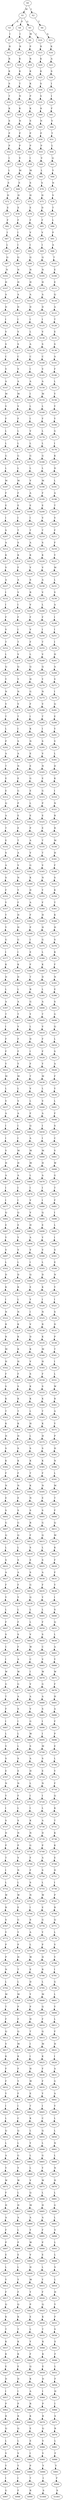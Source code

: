 strict digraph  {
	S0 -> S1 [ label = M ];
	S0 -> S2 [ label = I ];
	S1 -> S3 [ label = A ];
	S1 -> S4 [ label = P ];
	S1 -> S5 [ label = G ];
	S2 -> S6 [ label = T ];
	S3 -> S7 [ label = I ];
	S4 -> S8 [ label = I ];
	S5 -> S9 [ label = M ];
	S5 -> S10 [ label = I ];
	S6 -> S11 [ label = A ];
	S7 -> S12 [ label = R ];
	S8 -> S13 [ label = R ];
	S9 -> S14 [ label = P ];
	S10 -> S15 [ label = R ];
	S11 -> S16 [ label = K ];
	S12 -> S17 [ label = R ];
	S13 -> S18 [ label = K ];
	S14 -> S19 [ label = R ];
	S15 -> S20 [ label = K ];
	S16 -> S21 [ label = A ];
	S17 -> S22 [ label = K ];
	S18 -> S23 [ label = K ];
	S19 -> S24 [ label = K ];
	S20 -> S25 [ label = K ];
	S21 -> S26 [ label = S ];
	S22 -> S27 [ label = S ];
	S23 -> S28 [ label = T ];
	S24 -> S29 [ label = K ];
	S25 -> S30 [ label = S ];
	S26 -> S31 [ label = I ];
	S27 -> S32 [ label = T ];
	S28 -> S33 [ label = N ];
	S29 -> S34 [ label = P ];
	S30 -> S35 [ label = S ];
	S31 -> S36 [ label = I ];
	S32 -> S37 [ label = K ];
	S33 -> S38 [ label = K ];
	S34 -> S39 [ label = K ];
	S35 -> S40 [ label = K ];
	S36 -> S41 [ label = F ];
	S37 -> S42 [ label = S ];
	S38 -> S43 [ label = N ];
	S39 -> S44 [ label = S ];
	S40 -> S45 [ label = N ];
	S41 -> S46 [ label = V ];
	S42 -> S47 [ label = P ];
	S43 -> S48 [ label = P ];
	S44 -> S49 [ label = P ];
	S45 -> S50 [ label = P ];
	S46 -> S51 [ label = T ];
	S47 -> S52 [ label = P ];
	S48 -> S53 [ label = P ];
	S49 -> S54 [ label = P ];
	S50 -> S55 [ label = P ];
	S51 -> S56 [ label = L ];
	S52 -> S57 [ label = I ];
	S53 -> S58 [ label = V ];
	S54 -> S59 [ label = I ];
	S55 -> S60 [ label = V ];
	S56 -> S61 [ label = Q ];
	S57 -> S62 [ label = L ];
	S58 -> S63 [ label = M ];
	S59 -> S64 [ label = M ];
	S60 -> S65 [ label = L ];
	S61 -> S66 [ label = Y ];
	S62 -> S67 [ label = S ];
	S63 -> S68 [ label = S ];
	S64 -> S69 [ label = S ];
	S65 -> S70 [ label = S ];
	S66 -> S71 [ label = N ];
	S67 -> S72 [ label = H ];
	S68 -> S73 [ label = H ];
	S69 -> S74 [ label = H ];
	S70 -> S75 [ label = H ];
	S71 -> S76 [ label = V ];
	S72 -> S77 [ label = E ];
	S73 -> S78 [ label = E ];
	S74 -> S79 [ label = E ];
	S75 -> S80 [ label = D ];
	S76 -> S81 [ label = T ];
	S77 -> S82 [ label = F ];
	S78 -> S83 [ label = F ];
	S79 -> S84 [ label = F ];
	S80 -> S85 [ label = F ];
	S81 -> S86 [ label = L ];
	S82 -> S87 [ label = I ];
	S83 -> S88 [ label = I ];
	S84 -> S89 [ label = V ];
	S85 -> S90 [ label = V ];
	S86 -> S91 [ label = P ];
	S87 -> S92 [ label = L ];
	S88 -> S93 [ label = I ];
	S89 -> S94 [ label = I ];
	S90 -> S95 [ label = I ];
	S91 -> S96 [ label = A ];
	S92 -> S97 [ label = Q ];
	S93 -> S98 [ label = Q ];
	S94 -> S99 [ label = Q ];
	S95 -> S100 [ label = Q ];
	S96 -> S101 [ label = T ];
	S97 -> S102 [ label = N ];
	S98 -> S103 [ label = N ];
	S99 -> S104 [ label = N ];
	S100 -> S105 [ label = N ];
	S101 -> S106 [ label = E ];
	S102 -> S107 [ label = H ];
	S103 -> S108 [ label = H ];
	S104 -> S109 [ label = H ];
	S105 -> S110 [ label = H ];
	S106 -> S111 [ label = E ];
	S107 -> S112 [ label = A ];
	S108 -> S113 [ label = A ];
	S109 -> S114 [ label = A ];
	S110 -> S115 [ label = A ];
	S111 -> S116 [ label = Q ];
	S112 -> S117 [ label = D ];
	S113 -> S118 [ label = D ];
	S114 -> S119 [ label = D ];
	S115 -> S120 [ label = D ];
	S116 -> S121 [ label = A ];
	S117 -> S122 [ label = I ];
	S118 -> S123 [ label = I ];
	S119 -> S124 [ label = I ];
	S120 -> S125 [ label = I ];
	S121 -> S126 [ label = T ];
	S122 -> S127 [ label = V ];
	S123 -> S128 [ label = V ];
	S124 -> S129 [ label = L ];
	S125 -> S130 [ label = V ];
	S126 -> S131 [ label = E ];
	S127 -> S132 [ label = S ];
	S128 -> S133 [ label = S ];
	S129 -> S134 [ label = A ];
	S130 -> S135 [ label = S ];
	S131 -> S136 [ label = S ];
	S132 -> S137 [ label = C ];
	S133 -> S138 [ label = C ];
	S134 -> S139 [ label = C ];
	S135 -> S140 [ label = C ];
	S136 -> S141 [ label = A ];
	S137 -> S142 [ label = V ];
	S138 -> S143 [ label = V ];
	S139 -> S144 [ label = I ];
	S140 -> S145 [ label = V ];
	S141 -> S146 [ label = F ];
	S142 -> S147 [ label = A ];
	S143 -> S148 [ label = A ];
	S144 -> S149 [ label = A ];
	S145 -> S150 [ label = A ];
	S146 -> S151 [ label = L ];
	S147 -> S152 [ label = M ];
	S148 -> S153 [ label = M ];
	S149 -> S154 [ label = I ];
	S150 -> S155 [ label = M ];
	S151 -> S156 [ label = Y ];
	S152 -> S157 [ label = V ];
	S153 -> S158 [ label = V ];
	S154 -> S159 [ label = L ];
	S155 -> S160 [ label = L ];
	S156 -> S161 [ label = Y ];
	S157 -> S162 [ label = F ];
	S158 -> S163 [ label = F ];
	S159 -> S164 [ label = I ];
	S160 -> S165 [ label = F ];
	S161 -> S166 [ label = Y ];
	S162 -> S167 [ label = L ];
	S163 -> S168 [ label = L ];
	S164 -> S169 [ label = V ];
	S165 -> S170 [ label = L ];
	S166 -> S171 [ label = G ];
	S167 -> S172 [ label = L ];
	S168 -> S173 [ label = L ];
	S169 -> S174 [ label = L ];
	S170 -> S175 [ label = L ];
	S171 -> S176 [ label = I ];
	S172 -> S177 [ label = G ];
	S173 -> S178 [ label = G ];
	S174 -> S179 [ label = G ];
	S175 -> S180 [ label = G ];
	S176 -> S181 [ label = K ];
	S177 -> S182 [ label = L ];
	S178 -> S183 [ label = L ];
	S179 -> S184 [ label = L ];
	S180 -> S185 [ label = L ];
	S181 -> S186 [ label = D ];
	S182 -> S187 [ label = M ];
	S183 -> S188 [ label = M ];
	S184 -> S189 [ label = V ];
	S185 -> S190 [ label = M ];
	S186 -> S191 [ label = L ];
	S187 -> S192 [ label = F ];
	S188 -> S193 [ label = F ];
	S189 -> S194 [ label = A ];
	S190 -> S195 [ label = F ];
	S191 -> S196 [ label = A ];
	S192 -> S197 [ label = E ];
	S193 -> S198 [ label = E ];
	S194 -> S199 [ label = E ];
	S195 -> S200 [ label = E ];
	S196 -> S201 [ label = T ];
	S197 -> S202 [ label = I ];
	S198 -> S203 [ label = I ];
	S199 -> S204 [ label = I ];
	S200 -> S205 [ label = V ];
	S201 -> S206 [ label = V ];
	S202 -> S207 [ label = S ];
	S203 -> S208 [ label = T ];
	S204 -> S209 [ label = T ];
	S205 -> S210 [ label = T ];
	S206 -> S211 [ label = F ];
	S207 -> S212 [ label = A ];
	S208 -> S213 [ label = S ];
	S209 -> S214 [ label = A ];
	S210 -> S215 [ label = S ];
	S211 -> S216 [ label = F ];
	S212 -> S217 [ label = K ];
	S213 -> S218 [ label = K ];
	S214 -> S219 [ label = K ];
	S215 -> S220 [ label = K ];
	S216 -> S221 [ label = Y ];
	S217 -> S222 [ label = V ];
	S218 -> S223 [ label = F ];
	S219 -> S224 [ label = V ];
	S220 -> S225 [ label = V ];
	S221 -> S226 [ label = M ];
	S222 -> S227 [ label = A ];
	S223 -> S228 [ label = A ];
	S224 -> S229 [ label = S ];
	S225 -> S230 [ label = A ];
	S226 -> S231 [ label = L ];
	S227 -> S232 [ label = I ];
	S228 -> S233 [ label = V ];
	S229 -> S234 [ label = R ];
	S230 -> S235 [ label = V ];
	S231 -> S236 [ label = V ];
	S232 -> S237 [ label = I ];
	S233 -> S238 [ label = I ];
	S234 -> S239 [ label = V ];
	S235 -> S240 [ label = L ];
	S236 -> S241 [ label = A ];
	S237 -> S242 [ label = F ];
	S238 -> S243 [ label = F ];
	S239 -> S244 [ label = F ];
	S240 -> S245 [ label = F ];
	S241 -> S246 [ label = I ];
	S242 -> S247 [ label = V ];
	S243 -> S248 [ label = I ];
	S244 -> S249 [ label = V ];
	S245 -> S250 [ label = I ];
	S246 -> S251 [ label = I ];
	S247 -> S252 [ label = T ];
	S248 -> S253 [ label = T ];
	S249 -> S254 [ label = F ];
	S250 -> S255 [ label = T ];
	S251 -> S256 [ label = I ];
	S252 -> S257 [ label = L ];
	S253 -> S258 [ label = V ];
	S254 -> S259 [ label = L ];
	S255 -> S260 [ label = V ];
	S256 -> S261 [ label = H ];
	S257 -> S262 [ label = Q ];
	S258 -> S263 [ label = Q ];
	S259 -> S264 [ label = Q ];
	S260 -> S265 [ label = Q ];
	S261 -> S266 [ label = A ];
	S262 -> S267 [ label = Y ];
	S263 -> S268 [ label = Y ];
	S264 -> S269 [ label = H ];
	S265 -> S270 [ label = Y ];
	S266 -> S271 [ label = V ];
	S267 -> S272 [ label = N ];
	S268 -> S273 [ label = N ];
	S269 -> S274 [ label = G ];
	S270 -> S275 [ label = N ];
	S271 -> S276 [ label = I ];
	S272 -> S277 [ label = V ];
	S273 -> S278 [ label = V ];
	S274 -> S279 [ label = F ];
	S275 -> S280 [ label = V ];
	S276 -> S281 [ label = Q ];
	S277 -> S282 [ label = T ];
	S278 -> S283 [ label = T ];
	S279 -> S284 [ label = I ];
	S280 -> S285 [ label = T ];
	S281 -> S286 [ label = E ];
	S282 -> S287 [ label = L ];
	S283 -> S288 [ label = I ];
	S284 -> S289 [ label = K ];
	S285 -> S290 [ label = I ];
	S286 -> S291 [ label = Y ];
	S287 -> S292 [ label = P ];
	S288 -> S293 [ label = S ];
	S289 -> S294 [ label = N ];
	S290 -> S295 [ label = S ];
	S291 -> S296 [ label = V ];
	S292 -> S297 [ label = A ];
	S293 -> S298 [ label = A ];
	S294 -> S299 [ label = E ];
	S295 -> S300 [ label = V ];
	S296 -> S301 [ label = L ];
	S297 -> S302 [ label = T ];
	S298 -> S303 [ label = N ];
	S299 -> S304 [ label = E ];
	S300 -> S305 [ label = N ];
	S301 -> S306 [ label = D ];
	S302 -> S307 [ label = E ];
	S303 -> S308 [ label = E ];
	S304 -> S309 [ label = G ];
	S305 -> S310 [ label = E ];
	S306 -> S311 [ label = K ];
	S307 -> S312 [ label = E ];
	S308 -> S313 [ label = G ];
	S309 -> S314 [ label = E ];
	S310 -> S315 [ label = G ];
	S311 -> S316 [ label = I ];
	S312 -> S317 [ label = Q ];
	S313 -> S318 [ label = P ];
	S314 -> S319 [ label = L ];
	S315 -> S320 [ label = P ];
	S316 -> S321 [ label = N ];
	S317 -> S322 [ label = A ];
	S318 -> S323 [ label = E ];
	S319 -> S324 [ label = E ];
	S320 -> S325 [ label = E ];
	S321 -> S326 [ label = R ];
	S322 -> S327 [ label = T ];
	S323 -> S328 [ label = E ];
	S324 -> S329 [ label = P ];
	S325 -> S330 [ label = E ];
	S326 -> S331 [ label = R ];
	S327 -> S332 [ label = E ];
	S328 -> S333 [ label = T ];
	S329 -> S334 [ label = A ];
	S330 -> S335 [ label = T ];
	S331 -> S336 [ label = M ];
	S332 -> S337 [ label = S ];
	S333 -> S338 [ label = A ];
	S334 -> S339 [ label = V ];
	S335 -> S340 [ label = T ];
	S336 -> S341 [ label = H ];
	S337 -> S342 [ label = A ];
	S338 -> S343 [ label = V ];
	S339 -> S344 [ label = G ];
	S340 -> S345 [ label = V ];
	S341 -> S346 [ label = F ];
	S342 -> S347 [ label = S ];
	S343 -> S348 [ label = N ];
	S344 -> S349 [ label = K ];
	S345 -> S350 [ label = N ];
	S346 -> S351 [ label = S ];
	S347 -> S352 [ label = F ];
	S348 -> S353 [ label = Y ];
	S349 -> S354 [ label = D ];
	S350 -> S355 [ label = Y ];
	S351 -> S356 [ label = K ];
	S352 -> S357 [ label = Y ];
	S353 -> S358 [ label = F ];
	S354 -> S359 [ label = A ];
	S355 -> S360 [ label = F ];
	S356 -> S361 [ label = T ];
	S357 -> S362 [ label = Y ];
	S358 -> S363 [ label = H ];
	S359 -> S364 [ label = F ];
	S360 -> S365 [ label = H ];
	S361 -> S366 [ label = K ];
	S362 -> S367 [ label = Y ];
	S363 -> S368 [ label = H ];
	S364 -> S369 [ label = P ];
	S365 -> S370 [ label = H ];
	S366 -> S371 [ label = H ];
	S367 -> S372 [ label = G ];
	S368 -> S373 [ label = G ];
	S369 -> S374 [ label = I ];
	S370 -> S375 [ label = G ];
	S371 -> S376 [ label = S ];
	S372 -> S377 [ label = I ];
	S373 -> S378 [ label = I ];
	S374 -> S379 [ label = E ];
	S375 -> S380 [ label = L ];
	S376 -> S381 [ label = K ];
	S377 -> S382 [ label = K ];
	S378 -> S383 [ label = K ];
	S379 -> S384 [ label = F ];
	S380 -> S385 [ label = K ];
	S381 -> S386 [ label = F ];
	S382 -> S387 [ label = D ];
	S383 -> S388 [ label = D ];
	S384 -> S389 [ label = T ];
	S385 -> S390 [ label = D ];
	S386 -> S391 [ label = N ];
	S387 -> S392 [ label = L ];
	S388 -> S393 [ label = L ];
	S389 -> S394 [ label = R ];
	S390 -> S395 [ label = L ];
	S391 -> S396 [ label = E ];
	S392 -> S397 [ label = A ];
	S393 -> S398 [ label = A ];
	S394 -> S399 [ label = G ];
	S395 -> S400 [ label = A ];
	S396 -> S401 [ label = S ];
	S397 -> S402 [ label = T ];
	S398 -> S403 [ label = T ];
	S399 -> S404 [ label = Y ];
	S400 -> S405 [ label = T ];
	S401 -> S406 [ label = G ];
	S402 -> S407 [ label = I ];
	S403 -> S408 [ label = V ];
	S404 -> S409 [ label = L ];
	S405 -> S410 [ label = V ];
	S406 -> S411 [ label = Q ];
	S407 -> S412 [ label = F ];
	S408 -> S413 [ label = F ];
	S409 -> S414 [ label = D ];
	S410 -> S415 [ label = F ];
	S411 -> S416 [ label = L ];
	S412 -> S417 [ label = F ];
	S413 -> S418 [ label = F ];
	S414 -> S419 [ label = I ];
	S415 -> S420 [ label = F ];
	S416 -> S421 [ label = S ];
	S417 -> S422 [ label = Y ];
	S418 -> S423 [ label = Y ];
	S419 -> S424 [ label = F ];
	S420 -> S425 [ label = Y ];
	S421 -> S426 [ label = A ];
	S422 -> S427 [ label = M ];
	S423 -> S428 [ label = M ];
	S424 -> S429 [ label = T ];
	S425 -> S430 [ label = M ];
	S426 -> S431 [ label = F ];
	S427 -> S432 [ label = L ];
	S428 -> S433 [ label = L ];
	S429 -> S434 [ label = V ];
	S430 -> S435 [ label = L ];
	S431 -> S436 [ label = Y ];
	S432 -> S437 [ label = V ];
	S433 -> S438 [ label = V ];
	S434 -> S439 [ label = L ];
	S435 -> S440 [ label = V ];
	S436 -> S441 [ label = L ];
	S437 -> S442 [ label = A ];
	S438 -> S443 [ label = A ];
	S439 -> S444 [ label = F ];
	S440 -> S445 [ label = A ];
	S441 -> S446 [ label = F ];
	S442 -> S447 [ label = I ];
	S443 -> S448 [ label = I ];
	S444 -> S449 [ label = Q ];
	S445 -> S450 [ label = I ];
	S446 -> S451 [ label = S ];
	S447 -> S452 [ label = I ];
	S448 -> S453 [ label = I ];
	S449 -> S454 [ label = A ];
	S450 -> S455 [ label = I ];
	S451 -> S456 [ label = C ];
	S452 -> S457 [ label = V ];
	S453 -> S458 [ label = M ];
	S454 -> S459 [ label = M ];
	S455 -> S460 [ label = M ];
	S456 -> S461 [ label = V ];
	S457 -> S462 [ label = H ];
	S458 -> S463 [ label = H ];
	S459 -> S464 [ label = M ];
	S460 -> S465 [ label = H ];
	S461 -> S466 [ label = W ];
	S462 -> S467 [ label = A ];
	S463 -> S468 [ label = A ];
	S464 -> S469 [ label = L ];
	S465 -> S470 [ label = A ];
	S466 -> S471 [ label = G ];
	S467 -> S472 [ label = I ];
	S468 -> S473 [ label = I ];
	S469 -> S474 [ label = I ];
	S470 -> S475 [ label = I ];
	S471 -> S476 [ label = T ];
	S472 -> S477 [ label = I ];
	S473 -> S478 [ label = I ];
	S474 -> S479 [ label = V ];
	S475 -> S480 [ label = I ];
	S476 -> S481 [ label = F ];
	S477 -> S482 [ label = Q ];
	S478 -> S483 [ label = Q ];
	S479 -> S484 [ label = V ];
	S480 -> S485 [ label = Q ];
	S481 -> S486 [ label = I ];
	S482 -> S487 [ label = E ];
	S483 -> S488 [ label = E ];
	S484 -> S489 [ label = H ];
	S485 -> S490 [ label = E ];
	S486 -> S491 [ label = L ];
	S487 -> S492 [ label = Y ];
	S488 -> S493 [ label = Y ];
	S489 -> S494 [ label = A ];
	S490 -> S495 [ label = Y ];
	S491 -> S496 [ label = I ];
	S492 -> S497 [ label = V ];
	S493 -> S498 [ label = V ];
	S494 -> S499 [ label = V ];
	S495 -> S500 [ label = V ];
	S496 -> S501 [ label = S ];
	S497 -> S502 [ label = L ];
	S498 -> S503 [ label = L ];
	S499 -> S504 [ label = I ];
	S500 -> S505 [ label = L ];
	S501 -> S506 [ label = E ];
	S502 -> S507 [ label = D ];
	S503 -> S508 [ label = D ];
	S504 -> S509 [ label = Q ];
	S505 -> S510 [ label = D ];
	S506 -> S511 [ label = N ];
	S507 -> S512 [ label = K ];
	S508 -> S513 [ label = K ];
	S509 -> S514 [ label = E ];
	S510 -> S515 [ label = K ];
	S511 -> S516 [ label = Y ];
	S512 -> S517 [ label = I ];
	S513 -> S518 [ label = L ];
	S514 -> S519 [ label = Y ];
	S515 -> S520 [ label = I ];
	S516 -> S521 [ label = I ];
	S517 -> S522 [ label = N ];
	S518 -> S523 [ label = N ];
	S519 -> S524 [ label = I ];
	S520 -> S525 [ label = N ];
	S521 -> S526 [ label = S ];
	S522 -> S527 [ label = R ];
	S523 -> S528 [ label = K ];
	S524 -> S529 [ label = V ];
	S525 -> S530 [ label = R ];
	S526 -> S531 [ label = D ];
	S527 -> S532 [ label = R ];
	S528 -> S533 [ label = K ];
	S529 -> S534 [ label = D ];
	S530 -> S535 [ label = K ];
	S531 -> S536 [ label = P ];
	S532 -> S537 [ label = M ];
	S533 -> S538 [ label = K ];
	S534 -> S539 [ label = K ];
	S535 -> S540 [ label = M ];
	S536 -> S541 [ label = T ];
	S537 -> S542 [ label = H ];
	S538 -> S543 [ label = H ];
	S539 -> S544 [ label = V ];
	S540 -> S545 [ label = H ];
	S541 -> S546 [ label = I ];
	S542 -> S547 [ label = F ];
	S543 -> S548 [ label = F ];
	S544 -> S549 [ label = S ];
	S545 -> S550 [ label = F ];
	S546 -> S551 [ label = L ];
	S547 -> S552 [ label = S ];
	S548 -> S553 [ label = S ];
	S549 -> S554 [ label = K ];
	S550 -> S555 [ label = S ];
	S551 -> S556 [ label = W ];
	S552 -> S557 [ label = K ];
	S553 -> S558 [ label = K ];
	S554 -> S559 [ label = K ];
	S555 -> S560 [ label = K ];
	S556 -> S561 [ label = R ];
	S557 -> S562 [ label = T ];
	S558 -> S563 [ label = T ];
	S559 -> S564 [ label = L ];
	S560 -> S565 [ label = T ];
	S561 -> S566 [ label = A ];
	S562 -> S567 [ label = K ];
	S563 -> S568 [ label = K ];
	S564 -> S569 [ label = H ];
	S565 -> S570 [ label = K ];
	S566 -> S571 [ label = Y ];
	S567 -> S572 [ label = H ];
	S568 -> S573 [ label = H ];
	S569 -> S574 [ label = L ];
	S570 -> S575 [ label = H ];
	S571 -> S576 [ label = P ];
	S572 -> S577 [ label = S ];
	S573 -> S578 [ label = S ];
	S574 -> S579 [ label = S ];
	S575 -> S580 [ label = S ];
	S576 -> S581 [ label = H ];
	S577 -> S582 [ label = K ];
	S578 -> S583 [ label = K ];
	S579 -> S584 [ label = K ];
	S580 -> S585 [ label = K ];
	S581 -> S586 [ label = N ];
	S582 -> S587 [ label = F ];
	S583 -> S588 [ label = F ];
	S584 -> S589 [ label = T ];
	S585 -> S590 [ label = F ];
	S586 -> S591 [ label = L ];
	S587 -> S592 [ label = N ];
	S588 -> S593 [ label = N ];
	S589 -> S594 [ label = K ];
	S590 -> S595 [ label = N ];
	S591 -> S596 [ label = M ];
	S592 -> S597 [ label = E ];
	S593 -> S598 [ label = E ];
	S594 -> S599 [ label = N ];
	S595 -> S600 [ label = E ];
	S596 -> S601 [ label = T ];
	S597 -> S602 [ label = S ];
	S598 -> S603 [ label = S ];
	S599 -> S604 [ label = S ];
	S600 -> S605 [ label = S ];
	S601 -> S606 [ label = F ];
	S602 -> S607 [ label = G ];
	S603 -> S608 [ label = G ];
	S604 -> S609 [ label = R ];
	S605 -> S610 [ label = G ];
	S606 -> S611 [ label = Q ];
	S607 -> S612 [ label = Q ];
	S608 -> S613 [ label = Q ];
	S609 -> S614 [ label = F ];
	S610 -> S615 [ label = Q ];
	S611 -> S616 [ label = M ];
	S612 -> S617 [ label = L ];
	S613 -> S618 [ label = L ];
	S614 -> S619 [ label = S ];
	S615 -> S620 [ label = L ];
	S616 -> S621 [ label = K ];
	S617 -> S622 [ label = S ];
	S618 -> S623 [ label = S ];
	S619 -> S624 [ label = E ];
	S620 -> S625 [ label = S ];
	S621 -> S626 [ label = F ];
	S622 -> S627 [ label = A ];
	S623 -> S628 [ label = A ];
	S624 -> S629 [ label = S ];
	S625 -> S630 [ label = A ];
	S626 -> S631 [ label = F ];
	S627 -> S632 [ label = F ];
	S628 -> S633 [ label = F ];
	S629 -> S634 [ label = G ];
	S630 -> S635 [ label = F ];
	S631 -> S636 [ label = Y ];
	S632 -> S637 [ label = Y ];
	S633 -> S638 [ label = Y ];
	S634 -> S639 [ label = Q ];
	S635 -> S640 [ label = Y ];
	S636 -> S641 [ label = I ];
	S637 -> S642 [ label = L ];
	S638 -> S643 [ label = L ];
	S639 -> S644 [ label = L ];
	S640 -> S645 [ label = L ];
	S641 -> S646 [ label = S ];
	S642 -> S647 [ label = F ];
	S643 -> S648 [ label = F ];
	S644 -> S649 [ label = L ];
	S645 -> S650 [ label = F ];
	S646 -> S651 [ label = Q ];
	S647 -> S652 [ label = S ];
	S648 -> S653 [ label = S ];
	S649 -> S654 [ label = V ];
	S650 -> S655 [ label = S ];
	S651 -> S656 [ label = L ];
	S652 -> S657 [ label = C ];
	S653 -> S658 [ label = F ];
	S654 -> S659 [ label = W ];
	S655 -> S660 [ label = C ];
	S656 -> S661 [ label = A ];
	S657 -> S662 [ label = I ];
	S658 -> S663 [ label = A ];
	S659 -> S664 [ label = C ];
	S660 -> S665 [ label = V ];
	S661 -> S666 [ label = Y ];
	S662 -> S667 [ label = W ];
	S663 -> S668 [ label = W ];
	S664 -> S669 [ label = I ];
	S665 -> S670 [ label = W ];
	S666 -> S671 [ label = W ];
	S667 -> S672 [ label = G ];
	S668 -> S673 [ label = G ];
	S669 -> S674 [ label = V ];
	S670 -> S675 [ label = G ];
	S671 -> S676 [ label = F ];
	S672 -> S677 [ label = T ];
	S673 -> S678 [ label = A ];
	S674 -> S679 [ label = A ];
	S675 -> S680 [ label = A ];
	S676 -> S681 [ label = H ];
	S677 -> S682 [ label = F ];
	S678 -> S683 [ label = S ];
	S679 -> S684 [ label = V ];
	S680 -> S685 [ label = S ];
	S681 -> S686 [ label = A ];
	S682 -> S687 [ label = I ];
	S683 -> S688 [ label = I ];
	S684 -> S689 [ label = G ];
	S685 -> S690 [ label = I ];
	S686 -> S691 [ label = F ];
	S687 -> S692 [ label = L ];
	S688 -> S693 [ label = L ];
	S689 -> S694 [ label = W ];
	S690 -> S695 [ label = I ];
	S691 -> S696 [ label = P ];
	S692 -> S697 [ label = V ];
	S693 -> S698 [ label = L ];
	S694 -> S699 [ label = S ];
	S695 -> S700 [ label = M ];
	S696 -> S701 [ label = E ];
	S697 -> S702 [ label = S ];
	S698 -> S703 [ label = S ];
	S699 -> S704 [ label = A ];
	S700 -> S705 [ label = S ];
	S701 -> S706 [ label = L ];
	S702 -> S707 [ label = E ];
	S703 -> S708 [ label = E ];
	S704 -> S709 [ label = H ];
	S705 -> S710 [ label = E ];
	S706 -> S711 [ label = Y ];
	S707 -> S712 [ label = N ];
	S708 -> S713 [ label = N ];
	S709 -> S714 [ label = L ];
	S710 -> S715 [ label = N ];
	S711 -> S716 [ label = F ];
	S712 -> S717 [ label = Y ];
	S713 -> S718 [ label = F ];
	S714 -> S719 [ label = I ];
	S715 -> S720 [ label = I ];
	S716 -> S721 [ label = Q ];
	S717 -> S722 [ label = I ];
	S718 -> S723 [ label = L ];
	S719 -> S724 [ label = I ];
	S720 -> S725 [ label = L ];
	S721 -> S726 [ label = K ];
	S722 -> S727 [ label = S ];
	S723 -> S728 [ label = S ];
	S724 -> S729 [ label = K ];
	S725 -> S730 [ label = A ];
	S726 -> S731 [ label = T ];
	S727 -> S732 [ label = D ];
	S728 -> S733 [ label = N ];
	S729 -> S734 [ label = N ];
	S730 -> S735 [ label = D ];
	S731 -> S736 [ label = K ];
	S732 -> S737 [ label = P ];
	S733 -> S738 [ label = P ];
	S734 -> S739 [ label = G ];
	S735 -> S740 [ label = P ];
	S736 -> S741 [ label = K ];
	S737 -> S742 [ label = T ];
	S738 -> S743 [ label = V ];
	S739 -> S744 [ label = F ];
	S740 -> S745 [ label = A ];
	S741 -> S746 [ label = E ];
	S742 -> S747 [ label = I ];
	S743 -> S748 [ label = N ];
	S744 -> S749 [ label = F ];
	S745 -> S750 [ label = S ];
	S746 -> S751 [ label = D ];
	S747 -> S752 [ label = L ];
	S748 -> S753 [ label = L ];
	S749 -> S754 [ label = S ];
	S750 -> S755 [ label = L ];
	S751 -> S756 [ label = I ];
	S752 -> S757 [ label = W ];
	S753 -> S758 [ label = W ];
	S754 -> S759 [ label = N ];
	S755 -> S760 [ label = W ];
	S756 -> S761 [ label = P ];
	S757 -> S762 [ label = R ];
	S758 -> S763 [ label = E ];
	S759 -> S764 [ label = I ];
	S760 -> S765 [ label = E ];
	S761 -> S766 [ label = R ];
	S762 -> S767 [ label = S ];
	S763 -> S768 [ label = G ];
	S764 -> S769 [ label = S ];
	S765 -> S770 [ label = G ];
	S766 -> S771 [ label = Q ];
	S767 -> S772 [ label = Y ];
	S768 -> S773 [ label = Y ];
	S769 -> S774 [ label = A ];
	S770 -> S775 [ label = Y ];
	S771 -> S776 [ label = L ];
	S772 -> S777 [ label = P ];
	S773 -> S778 [ label = P ];
	S774 -> S779 [ label = L ];
	S775 -> S780 [ label = P ];
	S776 -> S781 [ label = V ];
	S777 -> S782 [ label = P ];
	S778 -> S783 [ label = H ];
	S779 -> S784 [ label = W ];
	S780 -> S785 [ label = H ];
	S781 -> S786 [ label = Y ];
	S782 -> S787 [ label = N ];
	S783 -> S788 [ label = T ];
	S784 -> S789 [ label = E ];
	S785 -> S790 [ label = R ];
	S786 -> S791 [ label = I ];
	S787 -> S792 [ label = L ];
	S788 -> S793 [ label = L ];
	S789 -> S794 [ label = D ];
	S790 -> S795 [ label = L ];
	S791 -> S796 [ label = G ];
	S792 -> S797 [ label = M ];
	S793 -> S798 [ label = M ];
	S794 -> S799 [ label = Y ];
	S795 -> S800 [ label = M ];
	S796 -> S801 [ label = L ];
	S797 -> S802 [ label = T ];
	S798 -> S803 [ label = P ];
	S799 -> S804 [ label = P ];
	S800 -> S805 [ label = Q ];
	S801 -> S806 [ label = Y ];
	S802 -> S807 [ label = F ];
	S803 -> S808 [ label = F ];
	S804 -> S809 [ label = H ];
	S805 -> S810 [ label = F ];
	S806 -> S811 [ label = L ];
	S807 -> S812 [ label = Q ];
	S808 -> S813 [ label = Q ];
	S809 -> S814 [ label = T ];
	S810 -> S815 [ label = Q ];
	S811 -> S816 [ label = F ];
	S812 -> S817 [ label = V ];
	S813 -> S818 [ label = M ];
	S814 -> S819 [ label = I ];
	S815 -> S820 [ label = M ];
	S816 -> S821 [ label = H ];
	S817 -> S822 [ label = K ];
	S818 -> S823 [ label = K ];
	S819 -> S824 [ label = I ];
	S820 -> S825 [ label = K ];
	S821 -> S826 [ label = I ];
	S822 -> S827 [ label = F ];
	S823 -> S828 [ label = F ];
	S824 -> S829 [ label = H ];
	S825 -> S830 [ label = F ];
	S826 -> S831 [ label = A ];
	S827 -> S832 [ label = F ];
	S828 -> S833 [ label = Y ];
	S829 -> S834 [ label = W ];
	S830 -> S835 [ label = F ];
	S831 -> S836 [ label = G ];
	S832 -> S837 [ label = Y ];
	S833 -> S838 [ label = F ];
	S834 -> S839 [ label = E ];
	S835 -> S840 [ label = Y ];
	S836 -> S841 [ label = A ];
	S837 -> S842 [ label = I ];
	S838 -> S843 [ label = I ];
	S839 -> S844 [ label = T ];
	S840 -> S845 [ label = I ];
	S841 -> S846 [ label = Y ];
	S842 -> S847 [ label = L ];
	S843 -> S848 [ label = C ];
	S844 -> S849 [ label = K ];
	S845 -> S850 [ label = C ];
	S846 -> S851 [ label = L ];
	S847 -> S852 [ label = Q ];
	S848 -> S853 [ label = Q ];
	S849 -> S854 [ label = L ];
	S850 -> S855 [ label = Q ];
	S851 -> S856 [ label = L ];
	S852 -> S857 [ label = L ];
	S853 -> S858 [ label = L ];
	S854 -> S859 [ label = Y ];
	S855 -> S860 [ label = L ];
	S856 -> S861 [ label = N ];
	S857 -> S862 [ label = A ];
	S858 -> S863 [ label = G ];
	S859 -> S864 [ label = L ];
	S860 -> S865 [ label = G ];
	S861 -> S866 [ label = L ];
	S862 -> S867 [ label = Y ];
	S863 -> S868 [ label = Y ];
	S864 -> S869 [ label = L ];
	S865 -> S870 [ label = Y ];
	S866 -> S871 [ label = N ];
	S867 -> S872 [ label = W ];
	S868 -> S873 [ label = W ];
	S869 -> S874 [ label = V ];
	S870 -> S875 [ label = W ];
	S871 -> S876 [ label = H ];
	S872 -> S877 [ label = F ];
	S873 -> S878 [ label = L ];
	S874 -> S879 [ label = Q ];
	S875 -> S880 [ label = L ];
	S876 -> S881 [ label = L ];
	S877 -> S882 [ label = H ];
	S878 -> S883 [ label = H ];
	S879 -> S884 [ label = M ];
	S880 -> S885 [ label = H ];
	S881 -> S886 [ label = G ];
	S882 -> S887 [ label = A ];
	S883 -> S888 [ label = A ];
	S884 -> S889 [ label = A ];
	S885 -> S890 [ label = A ];
	S886 -> S891 [ label = L ];
	S887 -> S892 [ label = F ];
	S888 -> S893 [ label = L ];
	S889 -> S894 [ label = Y ];
	S890 -> S895 [ label = F ];
	S891 -> S896 [ label = V ];
	S892 -> S897 [ label = P ];
	S893 -> S898 [ label = P ];
	S894 -> S899 [ label = W ];
	S895 -> S900 [ label = P ];
	S896 -> S901 [ label = L ];
	S897 -> S902 [ label = E ];
	S898 -> S903 [ label = E ];
	S899 -> S904 [ label = V ];
	S900 -> S905 [ label = E ];
	S901 -> S906 [ label = L ];
	S902 -> S907 [ label = L ];
	S903 -> S908 [ label = L ];
	S904 -> S909 [ label = H ];
	S905 -> S910 [ label = L ];
	S906 -> S911 [ label = V ];
	S907 -> S912 [ label = Y ];
	S908 -> S913 [ label = Y ];
	S909 -> S914 [ label = M ];
	S910 -> S915 [ label = Y ];
	S911 -> S916 [ label = L ];
	S912 -> S917 [ label = F ];
	S913 -> S918 [ label = F ];
	S914 -> S919 [ label = Y ];
	S915 -> S920 [ label = F ];
	S916 -> S921 [ label = H ];
	S917 -> S922 [ label = Q ];
	S918 -> S923 [ label = Q ];
	S919 -> S924 [ label = P ];
	S920 -> S925 [ label = Q ];
	S921 -> S926 [ label = Y ];
	S922 -> S927 [ label = K ];
	S923 -> S928 [ label = K ];
	S924 -> S929 [ label = E ];
	S925 -> S930 [ label = K ];
	S926 -> S931 [ label = F ];
	S927 -> S932 [ label = T ];
	S928 -> S933 [ label = T ];
	S929 -> S934 [ label = L ];
	S930 -> S935 [ label = T ];
	S931 -> S936 [ label = V ];
	S932 -> S937 [ label = K ];
	S933 -> S938 [ label = K ];
	S934 -> S939 [ label = Y ];
	S935 -> S940 [ label = K ];
	S936 -> S941 [ label = E ];
	S937 -> S942 [ label = K ];
	S938 -> S943 [ label = K ];
	S939 -> S944 [ label = F ];
	S940 -> S945 [ label = K ];
	S941 -> S946 [ label = F ];
	S942 -> S947 [ label = E ];
	S943 -> S948 [ label = E ];
	S944 -> S949 [ label = Q ];
	S945 -> S950 [ label = E ];
	S946 -> S951 [ label = L ];
	S947 -> S952 [ label = D ];
	S948 -> S953 [ label = D ];
	S949 -> S954 [ label = K ];
	S950 -> S955 [ label = D ];
	S951 -> S956 [ label = F ];
	S952 -> S957 [ label = I ];
	S953 -> S958 [ label = I ];
	S954 -> S959 [ label = A ];
	S955 -> S960 [ label = I ];
	S956 -> S961 [ label = H ];
	S957 -> S962 [ label = P ];
	S958 -> S963 [ label = P ];
	S959 -> S964 [ label = R ];
	S960 -> S965 [ label = P ];
	S961 -> S966 [ label = I ];
	S962 -> S967 [ label = R ];
	S963 -> S968 [ label = R ];
	S964 -> S969 [ label = K ];
	S965 -> S970 [ label = R ];
	S966 -> S971 [ label = S ];
	S967 -> S972 [ label = Q ];
	S968 -> S973 [ label = Q ];
	S969 -> S974 [ label = E ];
	S970 -> S975 [ label = Q ];
	S971 -> S976 [ label = R ];
	S972 -> S977 [ label = L ];
	S973 -> S978 [ label = L ];
	S974 -> S979 [ label = E ];
	S975 -> S980 [ label = V ];
	S976 -> S981 [ label = L ];
	S977 -> S982 [ label = V ];
	S978 -> S983 [ label = V ];
	S979 -> S984 [ label = I ];
	S980 -> S985 [ label = V ];
	S981 -> S986 [ label = F ];
	S982 -> S987 [ label = Y ];
	S983 -> S988 [ label = Y ];
	S984 -> S989 [ label = P ];
	S985 -> S990 [ label = Y ];
	S986 -> S991 [ label = Y ];
	S987 -> S992 [ label = I ];
	S988 -> S993 [ label = I ];
	S989 -> S994 [ label = T ];
	S990 -> S995 [ label = I ];
	S991 -> S996 [ label = F ];
	S992 -> S997 [ label = G ];
	S993 -> S998 [ label = F ];
	S994 -> S999 [ label = R ];
	S995 -> S1000 [ label = S ];
	S996 -> S1001 [ label = S ];
}
